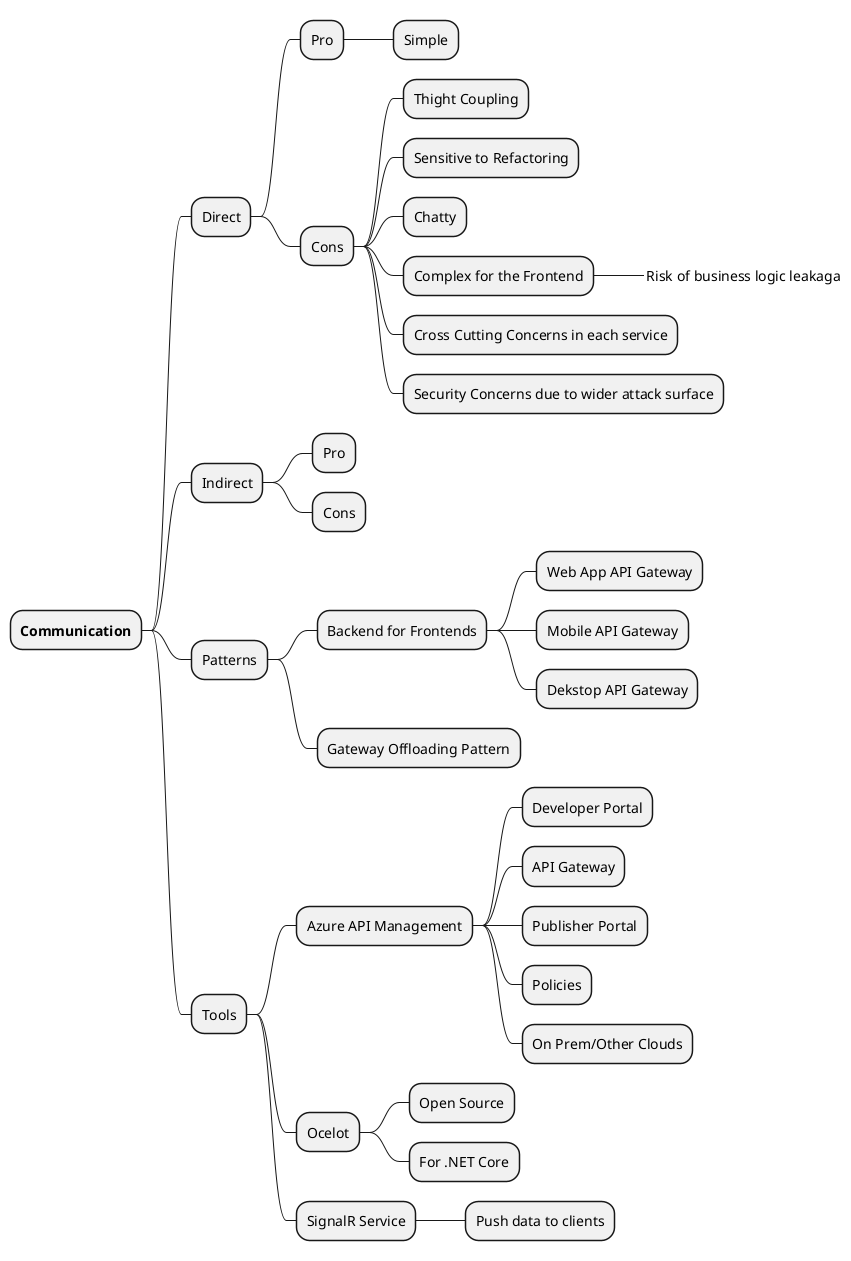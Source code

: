 @startmindmap Microservices Communication
* **Communication**
** Direct
*** Pro
**** Simple
*** Cons
**** Thight Coupling
**** Sensitive to Refactoring
**** Chatty
**** Complex for the Frontend
*****_ Risk of business logic leakaga
**** Cross Cutting Concerns in each service
**** Security Concerns due to wider attack surface
** Indirect
*** Pro
*** Cons
** Patterns
*** Backend for Frontends
**** Web App API Gateway
**** Mobile API Gateway
**** Dekstop API Gateway
*** Gateway Offloading Pattern
** Tools
*** Azure API Management
**** Developer Portal
**** API Gateway
**** Publisher Portal
**** Policies
**** On Prem/Other Clouds
*** Ocelot
**** Open Source
**** For .NET Core
*** SignalR Service
**** Push data to clients

@endmindmap
